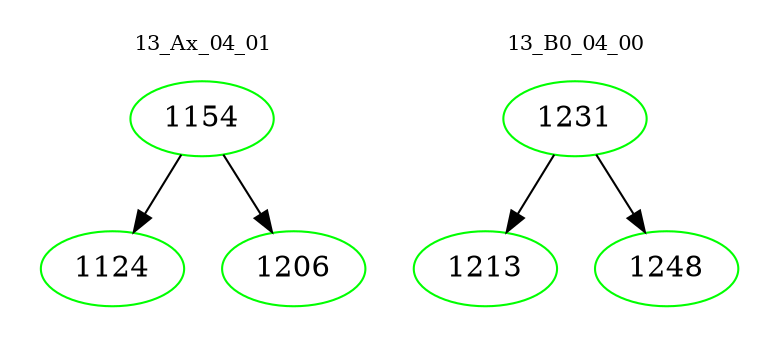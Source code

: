 digraph{
subgraph cluster_0 {
color = white
label = "13_Ax_04_01";
fontsize=10;
T0_1154 [label="1154", color="green"]
T0_1154 -> T0_1124 [color="black"]
T0_1124 [label="1124", color="green"]
T0_1154 -> T0_1206 [color="black"]
T0_1206 [label="1206", color="green"]
}
subgraph cluster_1 {
color = white
label = "13_B0_04_00";
fontsize=10;
T1_1231 [label="1231", color="green"]
T1_1231 -> T1_1213 [color="black"]
T1_1213 [label="1213", color="green"]
T1_1231 -> T1_1248 [color="black"]
T1_1248 [label="1248", color="green"]
}
}
